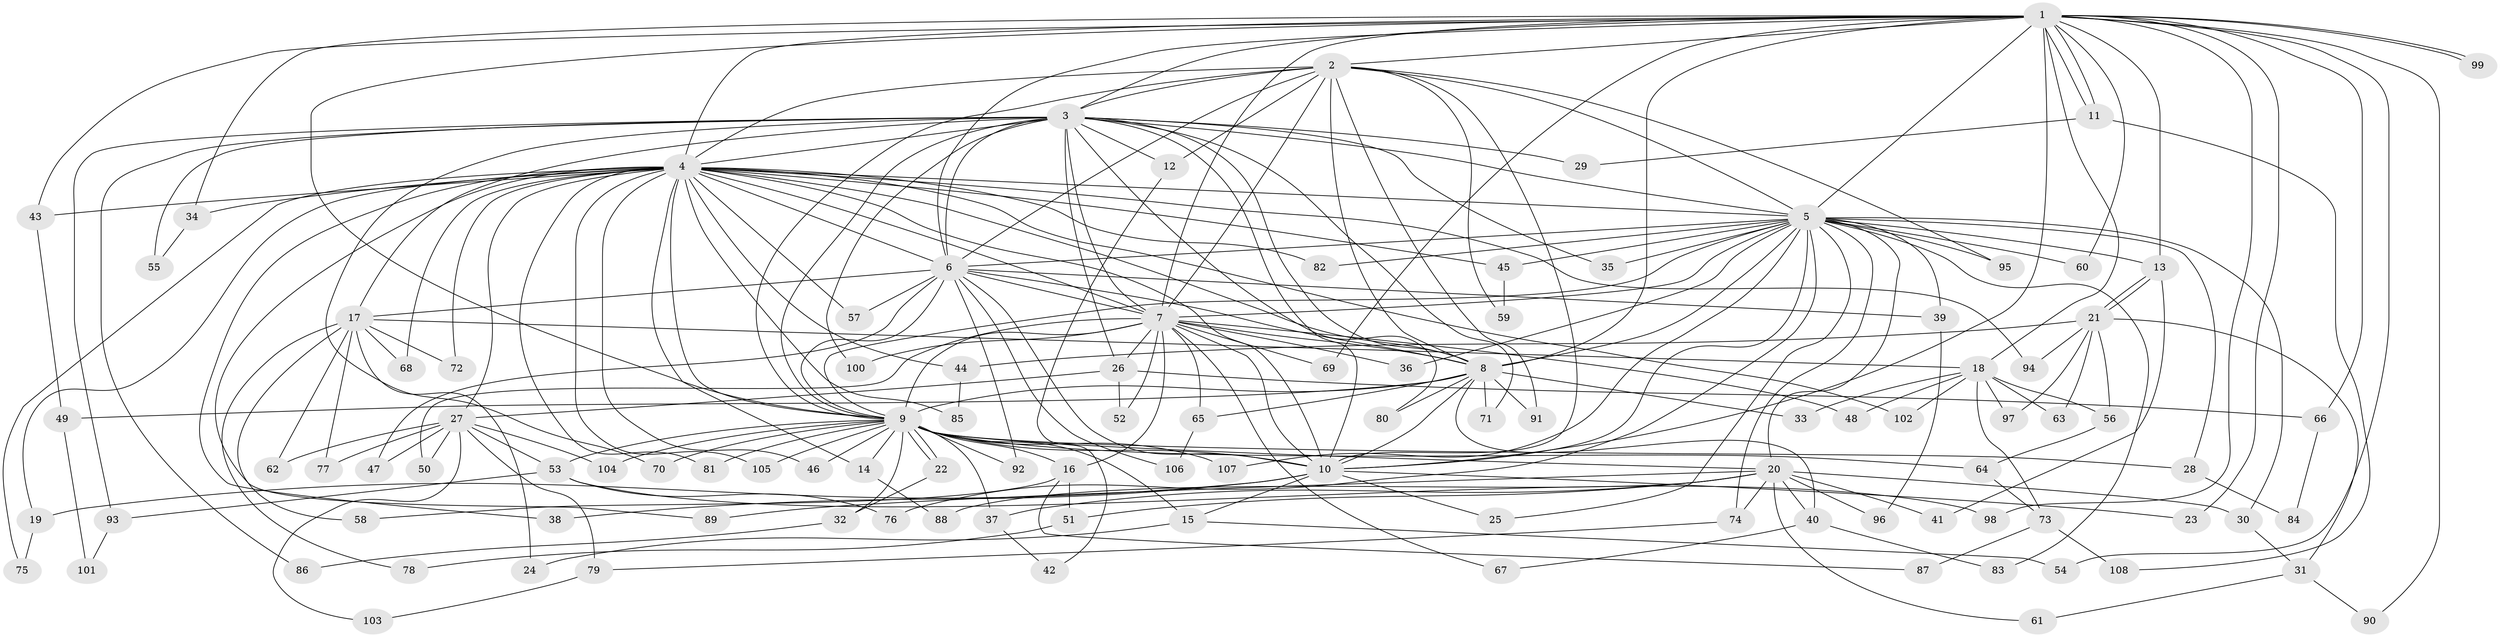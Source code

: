 // Generated by graph-tools (version 1.1) at 2025/13/03/09/25 04:13:42]
// undirected, 108 vertices, 241 edges
graph export_dot {
graph [start="1"]
  node [color=gray90,style=filled];
  1;
  2;
  3;
  4;
  5;
  6;
  7;
  8;
  9;
  10;
  11;
  12;
  13;
  14;
  15;
  16;
  17;
  18;
  19;
  20;
  21;
  22;
  23;
  24;
  25;
  26;
  27;
  28;
  29;
  30;
  31;
  32;
  33;
  34;
  35;
  36;
  37;
  38;
  39;
  40;
  41;
  42;
  43;
  44;
  45;
  46;
  47;
  48;
  49;
  50;
  51;
  52;
  53;
  54;
  55;
  56;
  57;
  58;
  59;
  60;
  61;
  62;
  63;
  64;
  65;
  66;
  67;
  68;
  69;
  70;
  71;
  72;
  73;
  74;
  75;
  76;
  77;
  78;
  79;
  80;
  81;
  82;
  83;
  84;
  85;
  86;
  87;
  88;
  89;
  90;
  91;
  92;
  93;
  94;
  95;
  96;
  97;
  98;
  99;
  100;
  101;
  102;
  103;
  104;
  105;
  106;
  107;
  108;
  1 -- 2;
  1 -- 3;
  1 -- 4;
  1 -- 5;
  1 -- 6;
  1 -- 7;
  1 -- 8;
  1 -- 9;
  1 -- 10;
  1 -- 11;
  1 -- 11;
  1 -- 13;
  1 -- 18;
  1 -- 23;
  1 -- 34;
  1 -- 43;
  1 -- 54;
  1 -- 60;
  1 -- 66;
  1 -- 69;
  1 -- 90;
  1 -- 98;
  1 -- 99;
  1 -- 99;
  2 -- 3;
  2 -- 4;
  2 -- 5;
  2 -- 6;
  2 -- 7;
  2 -- 8;
  2 -- 9;
  2 -- 10;
  2 -- 12;
  2 -- 59;
  2 -- 91;
  2 -- 95;
  3 -- 4;
  3 -- 5;
  3 -- 6;
  3 -- 7;
  3 -- 8;
  3 -- 9;
  3 -- 10;
  3 -- 12;
  3 -- 17;
  3 -- 26;
  3 -- 29;
  3 -- 35;
  3 -- 55;
  3 -- 70;
  3 -- 71;
  3 -- 80;
  3 -- 86;
  3 -- 93;
  3 -- 100;
  4 -- 5;
  4 -- 6;
  4 -- 7;
  4 -- 8;
  4 -- 9;
  4 -- 10;
  4 -- 14;
  4 -- 19;
  4 -- 27;
  4 -- 34;
  4 -- 38;
  4 -- 43;
  4 -- 44;
  4 -- 45;
  4 -- 46;
  4 -- 57;
  4 -- 68;
  4 -- 72;
  4 -- 75;
  4 -- 81;
  4 -- 82;
  4 -- 85;
  4 -- 89;
  4 -- 94;
  4 -- 102;
  4 -- 105;
  5 -- 6;
  5 -- 7;
  5 -- 8;
  5 -- 9;
  5 -- 10;
  5 -- 13;
  5 -- 20;
  5 -- 25;
  5 -- 28;
  5 -- 30;
  5 -- 35;
  5 -- 36;
  5 -- 39;
  5 -- 45;
  5 -- 60;
  5 -- 74;
  5 -- 76;
  5 -- 82;
  5 -- 83;
  5 -- 95;
  5 -- 107;
  6 -- 7;
  6 -- 8;
  6 -- 9;
  6 -- 10;
  6 -- 17;
  6 -- 39;
  6 -- 47;
  6 -- 57;
  6 -- 92;
  6 -- 106;
  7 -- 8;
  7 -- 9;
  7 -- 10;
  7 -- 16;
  7 -- 26;
  7 -- 36;
  7 -- 48;
  7 -- 50;
  7 -- 52;
  7 -- 65;
  7 -- 67;
  7 -- 69;
  7 -- 100;
  8 -- 9;
  8 -- 10;
  8 -- 33;
  8 -- 40;
  8 -- 49;
  8 -- 65;
  8 -- 71;
  8 -- 80;
  8 -- 91;
  9 -- 10;
  9 -- 14;
  9 -- 15;
  9 -- 16;
  9 -- 20;
  9 -- 22;
  9 -- 22;
  9 -- 28;
  9 -- 32;
  9 -- 37;
  9 -- 46;
  9 -- 53;
  9 -- 64;
  9 -- 70;
  9 -- 81;
  9 -- 92;
  9 -- 104;
  9 -- 105;
  9 -- 107;
  10 -- 15;
  10 -- 19;
  10 -- 23;
  10 -- 25;
  10 -- 38;
  11 -- 29;
  11 -- 108;
  12 -- 42;
  13 -- 21;
  13 -- 21;
  13 -- 41;
  14 -- 88;
  15 -- 24;
  15 -- 54;
  16 -- 51;
  16 -- 58;
  16 -- 87;
  17 -- 18;
  17 -- 24;
  17 -- 58;
  17 -- 62;
  17 -- 68;
  17 -- 72;
  17 -- 77;
  17 -- 78;
  18 -- 33;
  18 -- 48;
  18 -- 56;
  18 -- 63;
  18 -- 73;
  18 -- 97;
  18 -- 102;
  19 -- 75;
  20 -- 30;
  20 -- 37;
  20 -- 40;
  20 -- 41;
  20 -- 51;
  20 -- 61;
  20 -- 74;
  20 -- 88;
  20 -- 89;
  20 -- 96;
  21 -- 31;
  21 -- 44;
  21 -- 56;
  21 -- 63;
  21 -- 94;
  21 -- 97;
  22 -- 32;
  26 -- 27;
  26 -- 52;
  26 -- 66;
  27 -- 47;
  27 -- 50;
  27 -- 53;
  27 -- 62;
  27 -- 77;
  27 -- 79;
  27 -- 103;
  27 -- 104;
  28 -- 84;
  30 -- 31;
  31 -- 61;
  31 -- 90;
  32 -- 86;
  34 -- 55;
  37 -- 42;
  39 -- 96;
  40 -- 67;
  40 -- 83;
  43 -- 49;
  44 -- 85;
  45 -- 59;
  49 -- 101;
  51 -- 78;
  53 -- 76;
  53 -- 93;
  53 -- 98;
  56 -- 64;
  64 -- 73;
  65 -- 106;
  66 -- 84;
  73 -- 87;
  73 -- 108;
  74 -- 79;
  79 -- 103;
  93 -- 101;
}
